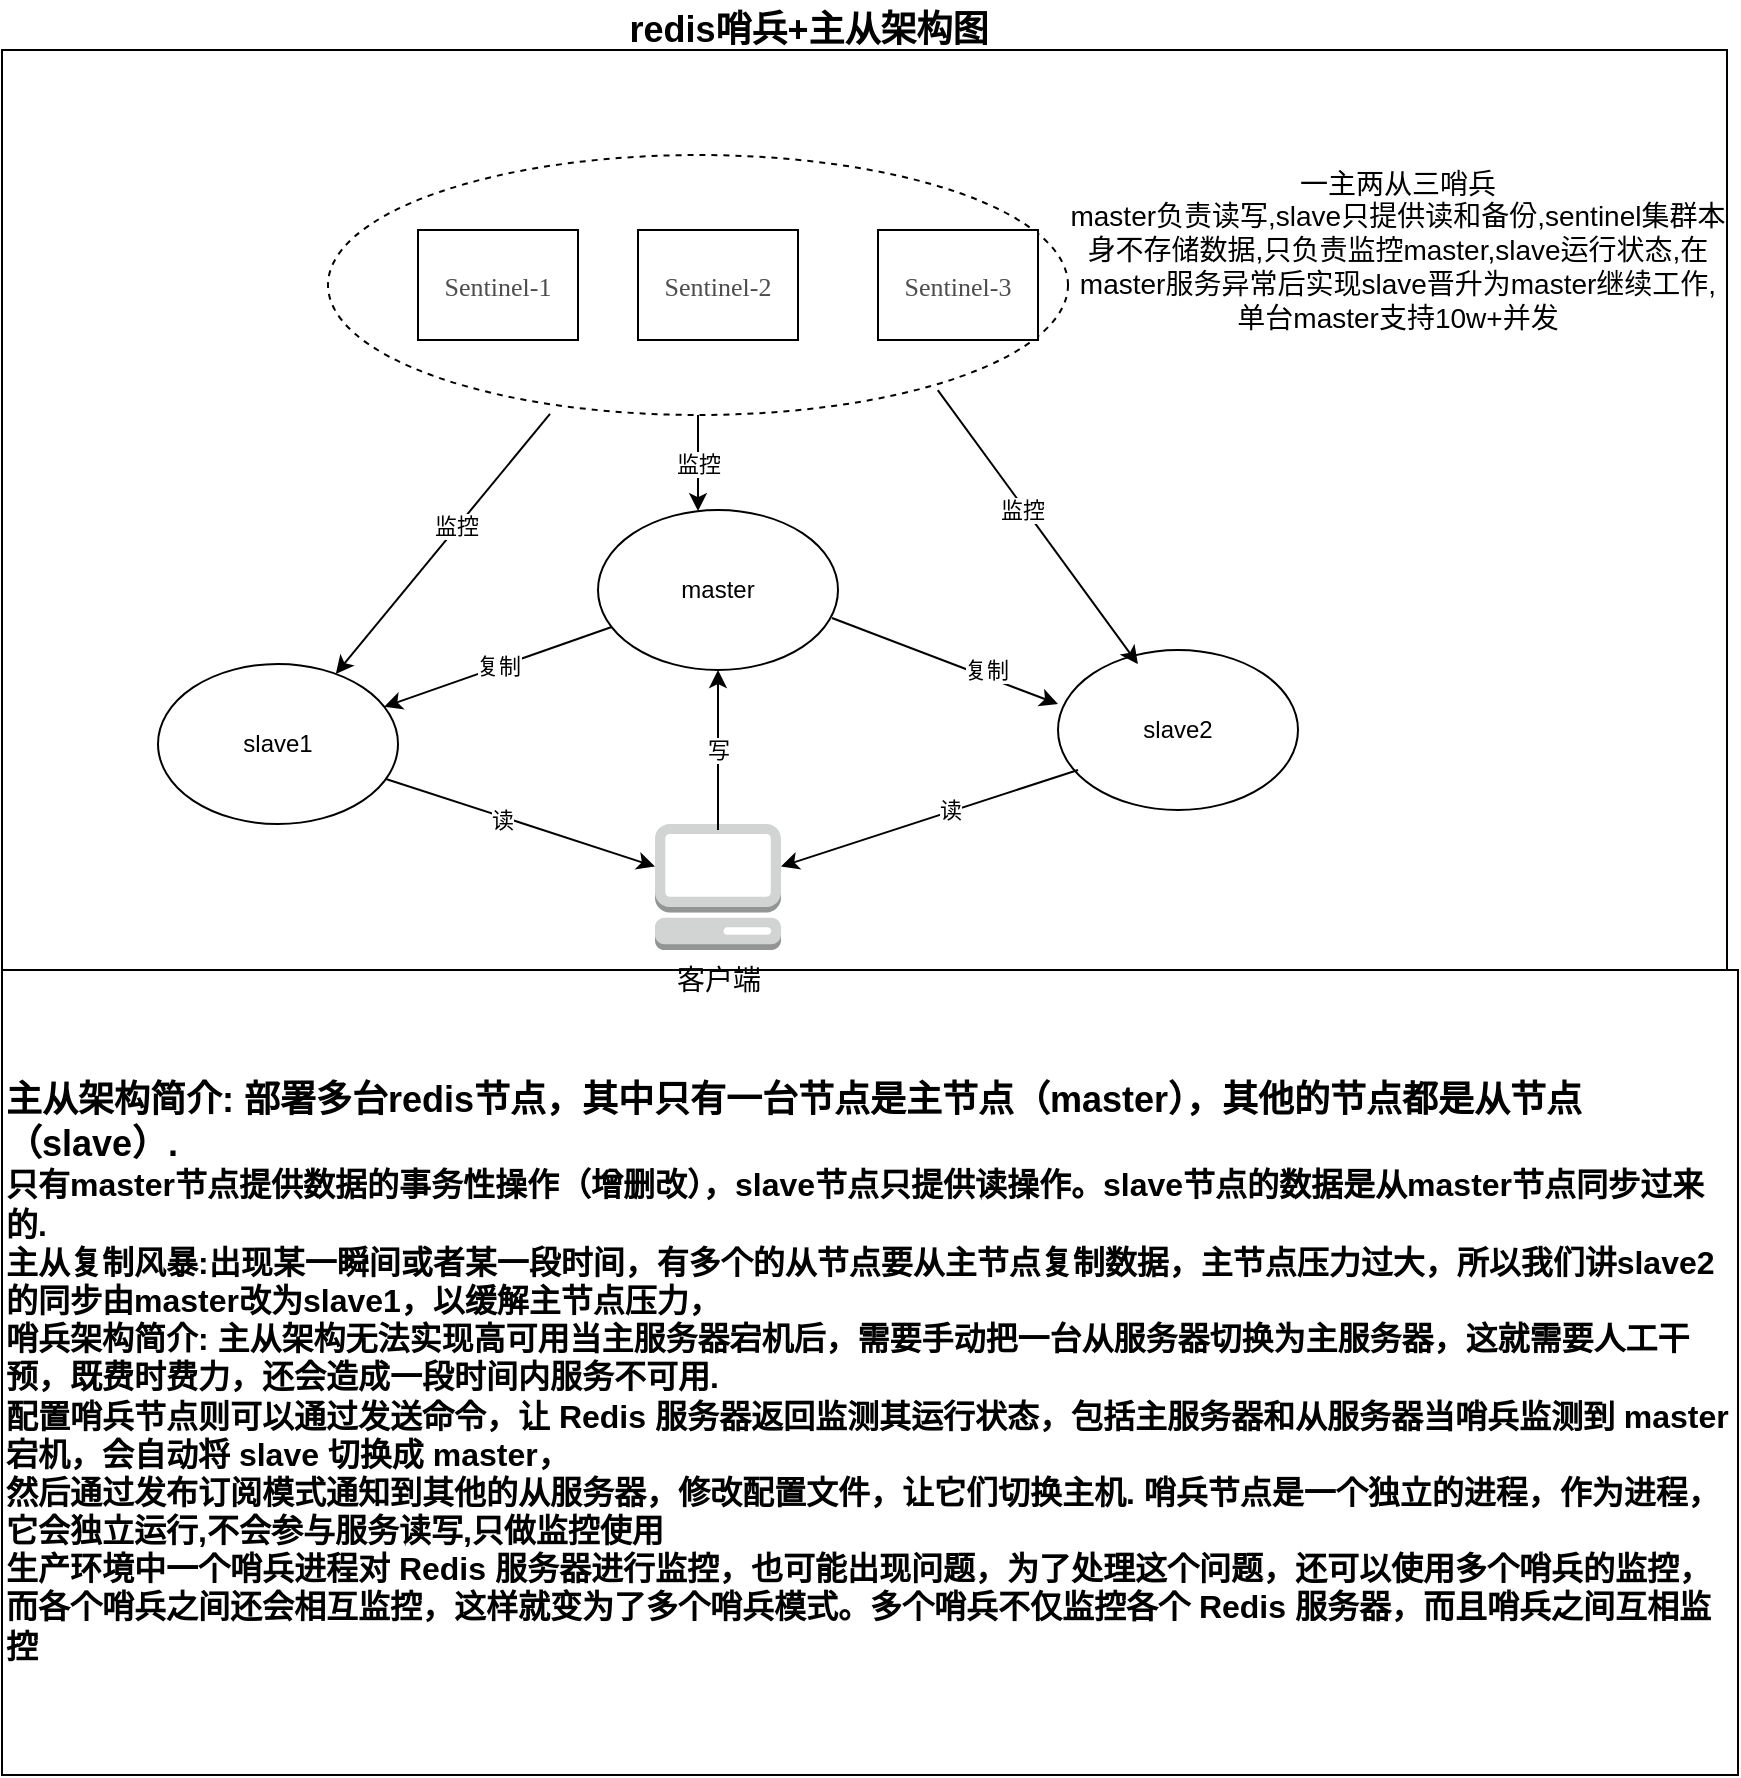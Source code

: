 <mxfile version="20.8.3" type="github">
  <diagram id="aYU08qvSdbatKfGh7LU7" name="第 1 页">
    <mxGraphModel dx="2261" dy="763" grid="1" gridSize="10" guides="1" tooltips="1" connect="1" arrows="1" fold="1" page="1" pageScale="1" pageWidth="827" pageHeight="1169" math="0" shadow="0">
      <root>
        <mxCell id="0" />
        <mxCell id="1" parent="0" />
        <mxCell id="AAbSFF_3w6VQspWgnhy2-1" value="" style="whiteSpace=wrap;html=1;aspect=fixed;" parent="1" vertex="1">
          <mxGeometry x="-18" y="50" width="862.5" height="862.5" as="geometry" />
        </mxCell>
        <mxCell id="AAbSFF_3w6VQspWgnhy2-4" value="" style="rounded=0;whiteSpace=wrap;html=1;" parent="1" vertex="1">
          <mxGeometry x="250" y="160" width="60" height="35" as="geometry" />
        </mxCell>
        <mxCell id="AAbSFF_3w6VQspWgnhy2-12" value="监控" style="edgeStyle=orthogonalEdgeStyle;rounded=0;orthogonalLoop=1;jettySize=auto;html=1;" parent="1" source="AAbSFF_3w6VQspWgnhy2-5" target="AAbSFF_3w6VQspWgnhy2-9" edge="1">
          <mxGeometry relative="1" as="geometry">
            <Array as="points">
              <mxPoint x="330" y="250" />
              <mxPoint x="330" y="250" />
            </Array>
          </mxGeometry>
        </mxCell>
        <mxCell id="AAbSFF_3w6VQspWgnhy2-5" value="Attribute" style="ellipse;whiteSpace=wrap;html=1;align=center;dashed=1;" parent="1" vertex="1">
          <mxGeometry x="145" y="102.5" width="370" height="130" as="geometry" />
        </mxCell>
        <mxCell id="AAbSFF_3w6VQspWgnhy2-6" value="&lt;span style=&quot;color: rgb(77, 77, 77); font-family: 微软雅黑; font-size: 13px; background-color: rgba(255, 255, 255, 0.01);&quot;&gt;Sentinel-1&lt;/span&gt;" style="rounded=0;whiteSpace=wrap;html=1;" parent="1" vertex="1">
          <mxGeometry x="190" y="140" width="80" height="55" as="geometry" />
        </mxCell>
        <mxCell id="AAbSFF_3w6VQspWgnhy2-7" value="&lt;span style=&quot;color: rgb(77, 77, 77); font-family: 微软雅黑; font-size: 13px; background-color: rgba(255, 255, 255, 0.01);&quot;&gt;Sentinel-2&lt;/span&gt;" style="rounded=0;whiteSpace=wrap;html=1;" parent="1" vertex="1">
          <mxGeometry x="300" y="140" width="80" height="55" as="geometry" />
        </mxCell>
        <mxCell id="AAbSFF_3w6VQspWgnhy2-8" value="&lt;span style=&quot;color: rgb(77, 77, 77); font-family: 微软雅黑; font-size: 13px; background-color: rgba(255, 255, 255, 0.01);&quot;&gt;Sentinel-3&lt;/span&gt;" style="rounded=0;whiteSpace=wrap;html=1;" parent="1" vertex="1">
          <mxGeometry x="420" y="140" width="80" height="55" as="geometry" />
        </mxCell>
        <mxCell id="AAbSFF_3w6VQspWgnhy2-9" value="master" style="ellipse;whiteSpace=wrap;html=1;" parent="1" vertex="1">
          <mxGeometry x="280" y="280" width="120" height="80" as="geometry" />
        </mxCell>
        <mxCell id="AAbSFF_3w6VQspWgnhy2-10" value="slave1" style="ellipse;whiteSpace=wrap;html=1;" parent="1" vertex="1">
          <mxGeometry x="60" y="357" width="120" height="80" as="geometry" />
        </mxCell>
        <mxCell id="AAbSFF_3w6VQspWgnhy2-11" value="slave2" style="ellipse;whiteSpace=wrap;html=1;" parent="1" vertex="1">
          <mxGeometry x="510" y="350" width="120" height="80" as="geometry" />
        </mxCell>
        <mxCell id="AAbSFF_3w6VQspWgnhy2-17" value="复制" style="endArrow=classic;html=1;rounded=0;" parent="1" source="AAbSFF_3w6VQspWgnhy2-9" target="AAbSFF_3w6VQspWgnhy2-10" edge="1">
          <mxGeometry width="50" height="50" relative="1" as="geometry">
            <mxPoint x="280" y="390" as="sourcePoint" />
            <mxPoint x="330" y="340" as="targetPoint" />
          </mxGeometry>
        </mxCell>
        <mxCell id="AAbSFF_3w6VQspWgnhy2-19" value="" style="endArrow=classic;html=1;rounded=0;exitX=0.975;exitY=0.675;exitDx=0;exitDy=0;exitPerimeter=0;entryX=0;entryY=0.338;entryDx=0;entryDy=0;entryPerimeter=0;" parent="1" source="AAbSFF_3w6VQspWgnhy2-9" target="AAbSFF_3w6VQspWgnhy2-11" edge="1">
          <mxGeometry width="50" height="50" relative="1" as="geometry">
            <mxPoint x="390" y="360" as="sourcePoint" />
            <mxPoint x="440" y="310" as="targetPoint" />
          </mxGeometry>
        </mxCell>
        <mxCell id="AAbSFF_3w6VQspWgnhy2-20" value="复制" style="edgeLabel;html=1;align=center;verticalAlign=middle;resizable=0;points=[];" parent="AAbSFF_3w6VQspWgnhy2-19" vertex="1" connectable="0">
          <mxGeometry x="0.346" y="3" relative="1" as="geometry">
            <mxPoint as="offset" />
          </mxGeometry>
        </mxCell>
        <mxCell id="AAbSFF_3w6VQspWgnhy2-21" value="" style="endArrow=classic;html=1;rounded=0;exitX=0.3;exitY=0.996;exitDx=0;exitDy=0;exitPerimeter=0;" parent="1" source="AAbSFF_3w6VQspWgnhy2-5" target="AAbSFF_3w6VQspWgnhy2-10" edge="1">
          <mxGeometry width="50" height="50" relative="1" as="geometry">
            <mxPoint x="240" y="290" as="sourcePoint" />
            <mxPoint x="290" y="240" as="targetPoint" />
          </mxGeometry>
        </mxCell>
        <mxCell id="AAbSFF_3w6VQspWgnhy2-22" value="监控" style="edgeLabel;html=1;align=center;verticalAlign=middle;resizable=0;points=[];" parent="AAbSFF_3w6VQspWgnhy2-21" vertex="1" connectable="0">
          <mxGeometry x="-0.141" y="-1" relative="1" as="geometry">
            <mxPoint as="offset" />
          </mxGeometry>
        </mxCell>
        <mxCell id="AAbSFF_3w6VQspWgnhy2-23" value="" style="endArrow=classic;html=1;rounded=0;exitX=0.824;exitY=0.904;exitDx=0;exitDy=0;exitPerimeter=0;entryX=0.333;entryY=0.088;entryDx=0;entryDy=0;entryPerimeter=0;" parent="1" source="AAbSFF_3w6VQspWgnhy2-5" target="AAbSFF_3w6VQspWgnhy2-11" edge="1">
          <mxGeometry width="50" height="50" relative="1" as="geometry">
            <mxPoint x="568.5" y="232.5" as="sourcePoint" />
            <mxPoint x="500.002" y="382.26" as="targetPoint" />
          </mxGeometry>
        </mxCell>
        <mxCell id="AAbSFF_3w6VQspWgnhy2-24" value="监控" style="edgeLabel;html=1;align=center;verticalAlign=middle;resizable=0;points=[];" parent="AAbSFF_3w6VQspWgnhy2-23" vertex="1" connectable="0">
          <mxGeometry x="-0.141" y="-1" relative="1" as="geometry">
            <mxPoint as="offset" />
          </mxGeometry>
        </mxCell>
        <mxCell id="AAbSFF_3w6VQspWgnhy2-25" value="一主两从三哨兵" style="text;html=1;align=center;verticalAlign=middle;resizable=0;points=[];autosize=1;strokeColor=none;fillColor=none;" parent="1" vertex="1">
          <mxGeometry x="330" y="570" width="110" height="30" as="geometry" />
        </mxCell>
        <mxCell id="AAbSFF_3w6VQspWgnhy2-26" value="&lt;div&gt;&lt;b&gt;&lt;font style=&quot;font-size: 18px;&quot;&gt;主从架构简介: 部署多台redis节点，其中只有一台节点是主节点（master），其他的节点都是从节点（slave）.&lt;/font&gt;&lt;/b&gt;&lt;/div&gt;&lt;div&gt;&lt;b&gt;&lt;font size=&quot;3&quot;&gt;只有master节点提供数据的事务性操作（增删改），slave节点只提供读操作。slave节点的数据是从master节点同步过来的.&lt;/font&gt;&lt;/b&gt;&lt;/div&gt;&lt;div&gt;&lt;b&gt;&lt;font size=&quot;3&quot;&gt;主从复制风暴:出现某一瞬间或者某一段时间，有多个的从节点要从主节点复制数据，主节点压力过大，所以我们讲slave2的同步由master改为slave1，以缓解主节点压力，&lt;/font&gt;&lt;/b&gt;&lt;/div&gt;&lt;div&gt;&lt;b&gt;&lt;font size=&quot;3&quot;&gt;哨兵架构简介: 主从架构无法实现高可用当主服务器宕机后，需要手动把一台从服务器切换为主服务器，这就需要人工干预，既费时费力，还会造成一段时间内服务不可用.&lt;/font&gt;&lt;/b&gt;&lt;/div&gt;&lt;div&gt;&lt;b&gt;&lt;font size=&quot;3&quot;&gt;配置哨兵节点则可以通过发送命令，让 Redis 服务器返回监测其运行状态，包括主服务器和从服务器当哨兵监测到 master 宕机，会自动将 slave 切换成 master，&lt;/font&gt;&lt;/b&gt;&lt;/div&gt;&lt;div&gt;&lt;b&gt;&lt;font size=&quot;3&quot;&gt;然后通过发布订阅模式通知到其他的从服务器，修改配置文件，让它们切换主机. 哨兵节点是一个独立的进程，作为进程，它会独立运行,不会参与服务读写,只做监控使用&lt;/font&gt;&lt;/b&gt;&lt;/div&gt;&lt;div&gt;&lt;b&gt;&lt;font size=&quot;3&quot;&gt;生产环境中一个哨兵进程对 Redis 服务器进行监控，也可能出现问题，为了处理这个问题，还可以使用多个哨兵的监控，&lt;/font&gt;&lt;/b&gt;&lt;/div&gt;&lt;div&gt;&lt;b&gt;&lt;font size=&quot;3&quot;&gt;而各个哨兵之间还会相互监控，这样就变为了多个哨兵模式。多个哨兵不仅监控各个 Redis 服务器，而且哨兵之间互相监控&lt;/font&gt;&lt;/b&gt;&lt;/div&gt;" style="rounded=0;whiteSpace=wrap;html=1;align=left;" parent="1" vertex="1">
          <mxGeometry x="-18" y="510" width="868" height="402.5" as="geometry" />
        </mxCell>
        <mxCell id="9hXP-JQpE5FFyOFFZCri-1" value="&lt;font style=&quot;font-size: 18px;&quot;&gt;&lt;b&gt;redis哨兵+主从架构图&lt;/b&gt;&lt;/font&gt;" style="text;html=1;align=center;verticalAlign=middle;resizable=0;points=[];autosize=1;strokeColor=none;fillColor=none;" parent="1" vertex="1">
          <mxGeometry x="285" y="25" width="200" height="30" as="geometry" />
        </mxCell>
        <mxCell id="9hXP-JQpE5FFyOFFZCri-2" value="&lt;span style=&quot;text-align: left;&quot;&gt;一主两从三哨兵&lt;/span&gt;&lt;br style=&quot;border-color: var(--border-color); text-align: left;&quot;&gt;&lt;span style=&quot;text-align: left;&quot;&gt;master负责读写,slave只提供读和备份,sentinel集群本身不存储数据,只负责监控master,slave运行状态,在master服务异常后实现slave晋升为master继续工作,单台master支持10w+并发&lt;/span&gt;" style="text;html=1;strokeColor=none;fillColor=none;align=center;verticalAlign=middle;whiteSpace=wrap;rounded=0;fontSize=14;fontColor=#000000;" parent="1" vertex="1">
          <mxGeometry x="515" y="120" width="330" height="60" as="geometry" />
        </mxCell>
        <mxCell id="9hXP-JQpE5FFyOFFZCri-10" value="客户端" style="outlineConnect=0;dashed=0;verticalLabelPosition=bottom;verticalAlign=top;align=center;html=1;shape=mxgraph.aws3.management_console;fillColor=#D2D3D3;gradientColor=none;fontSize=14;fontColor=#000000;" parent="1" vertex="1">
          <mxGeometry x="308.5" y="437" width="63" height="63" as="geometry" />
        </mxCell>
        <mxCell id="9hXP-JQpE5FFyOFFZCri-22" value="" style="endArrow=classic;html=1;rounded=0;" parent="1" source="AAbSFF_3w6VQspWgnhy2-10" target="9hXP-JQpE5FFyOFFZCri-10" edge="1">
          <mxGeometry width="50" height="50" relative="1" as="geometry">
            <mxPoint x="230" y="436.01" as="sourcePoint" />
            <mxPoint x="350" y="451.5" as="targetPoint" />
          </mxGeometry>
        </mxCell>
        <mxCell id="9hXP-JQpE5FFyOFFZCri-23" value="读" style="edgeLabel;html=1;align=center;verticalAlign=middle;resizable=0;points=[];" parent="9hXP-JQpE5FFyOFFZCri-22" vertex="1" connectable="0">
          <mxGeometry x="-0.141" y="-1" relative="1" as="geometry">
            <mxPoint as="offset" />
          </mxGeometry>
        </mxCell>
        <mxCell id="pge6Ycu_I_Irx1RumUOr-6" value="写" style="endArrow=classic;html=1;rounded=0;" edge="1" parent="1" target="AAbSFF_3w6VQspWgnhy2-9">
          <mxGeometry width="50" height="50" relative="1" as="geometry">
            <mxPoint x="340" y="440" as="sourcePoint" />
            <mxPoint x="390" y="390" as="targetPoint" />
            <Array as="points">
              <mxPoint x="340" y="400" />
            </Array>
          </mxGeometry>
        </mxCell>
        <mxCell id="pge6Ycu_I_Irx1RumUOr-7" value="" style="endArrow=classic;html=1;rounded=0;" edge="1" parent="1" target="9hXP-JQpE5FFyOFFZCri-10">
          <mxGeometry width="50" height="50" relative="1" as="geometry">
            <mxPoint x="520" y="410" as="sourcePoint" />
            <mxPoint x="664.55" y="453.763" as="targetPoint" />
          </mxGeometry>
        </mxCell>
        <mxCell id="pge6Ycu_I_Irx1RumUOr-8" value="读" style="edgeLabel;html=1;align=center;verticalAlign=middle;resizable=0;points=[];" vertex="1" connectable="0" parent="pge6Ycu_I_Irx1RumUOr-7">
          <mxGeometry x="-0.141" y="-1" relative="1" as="geometry">
            <mxPoint as="offset" />
          </mxGeometry>
        </mxCell>
      </root>
    </mxGraphModel>
  </diagram>
</mxfile>
